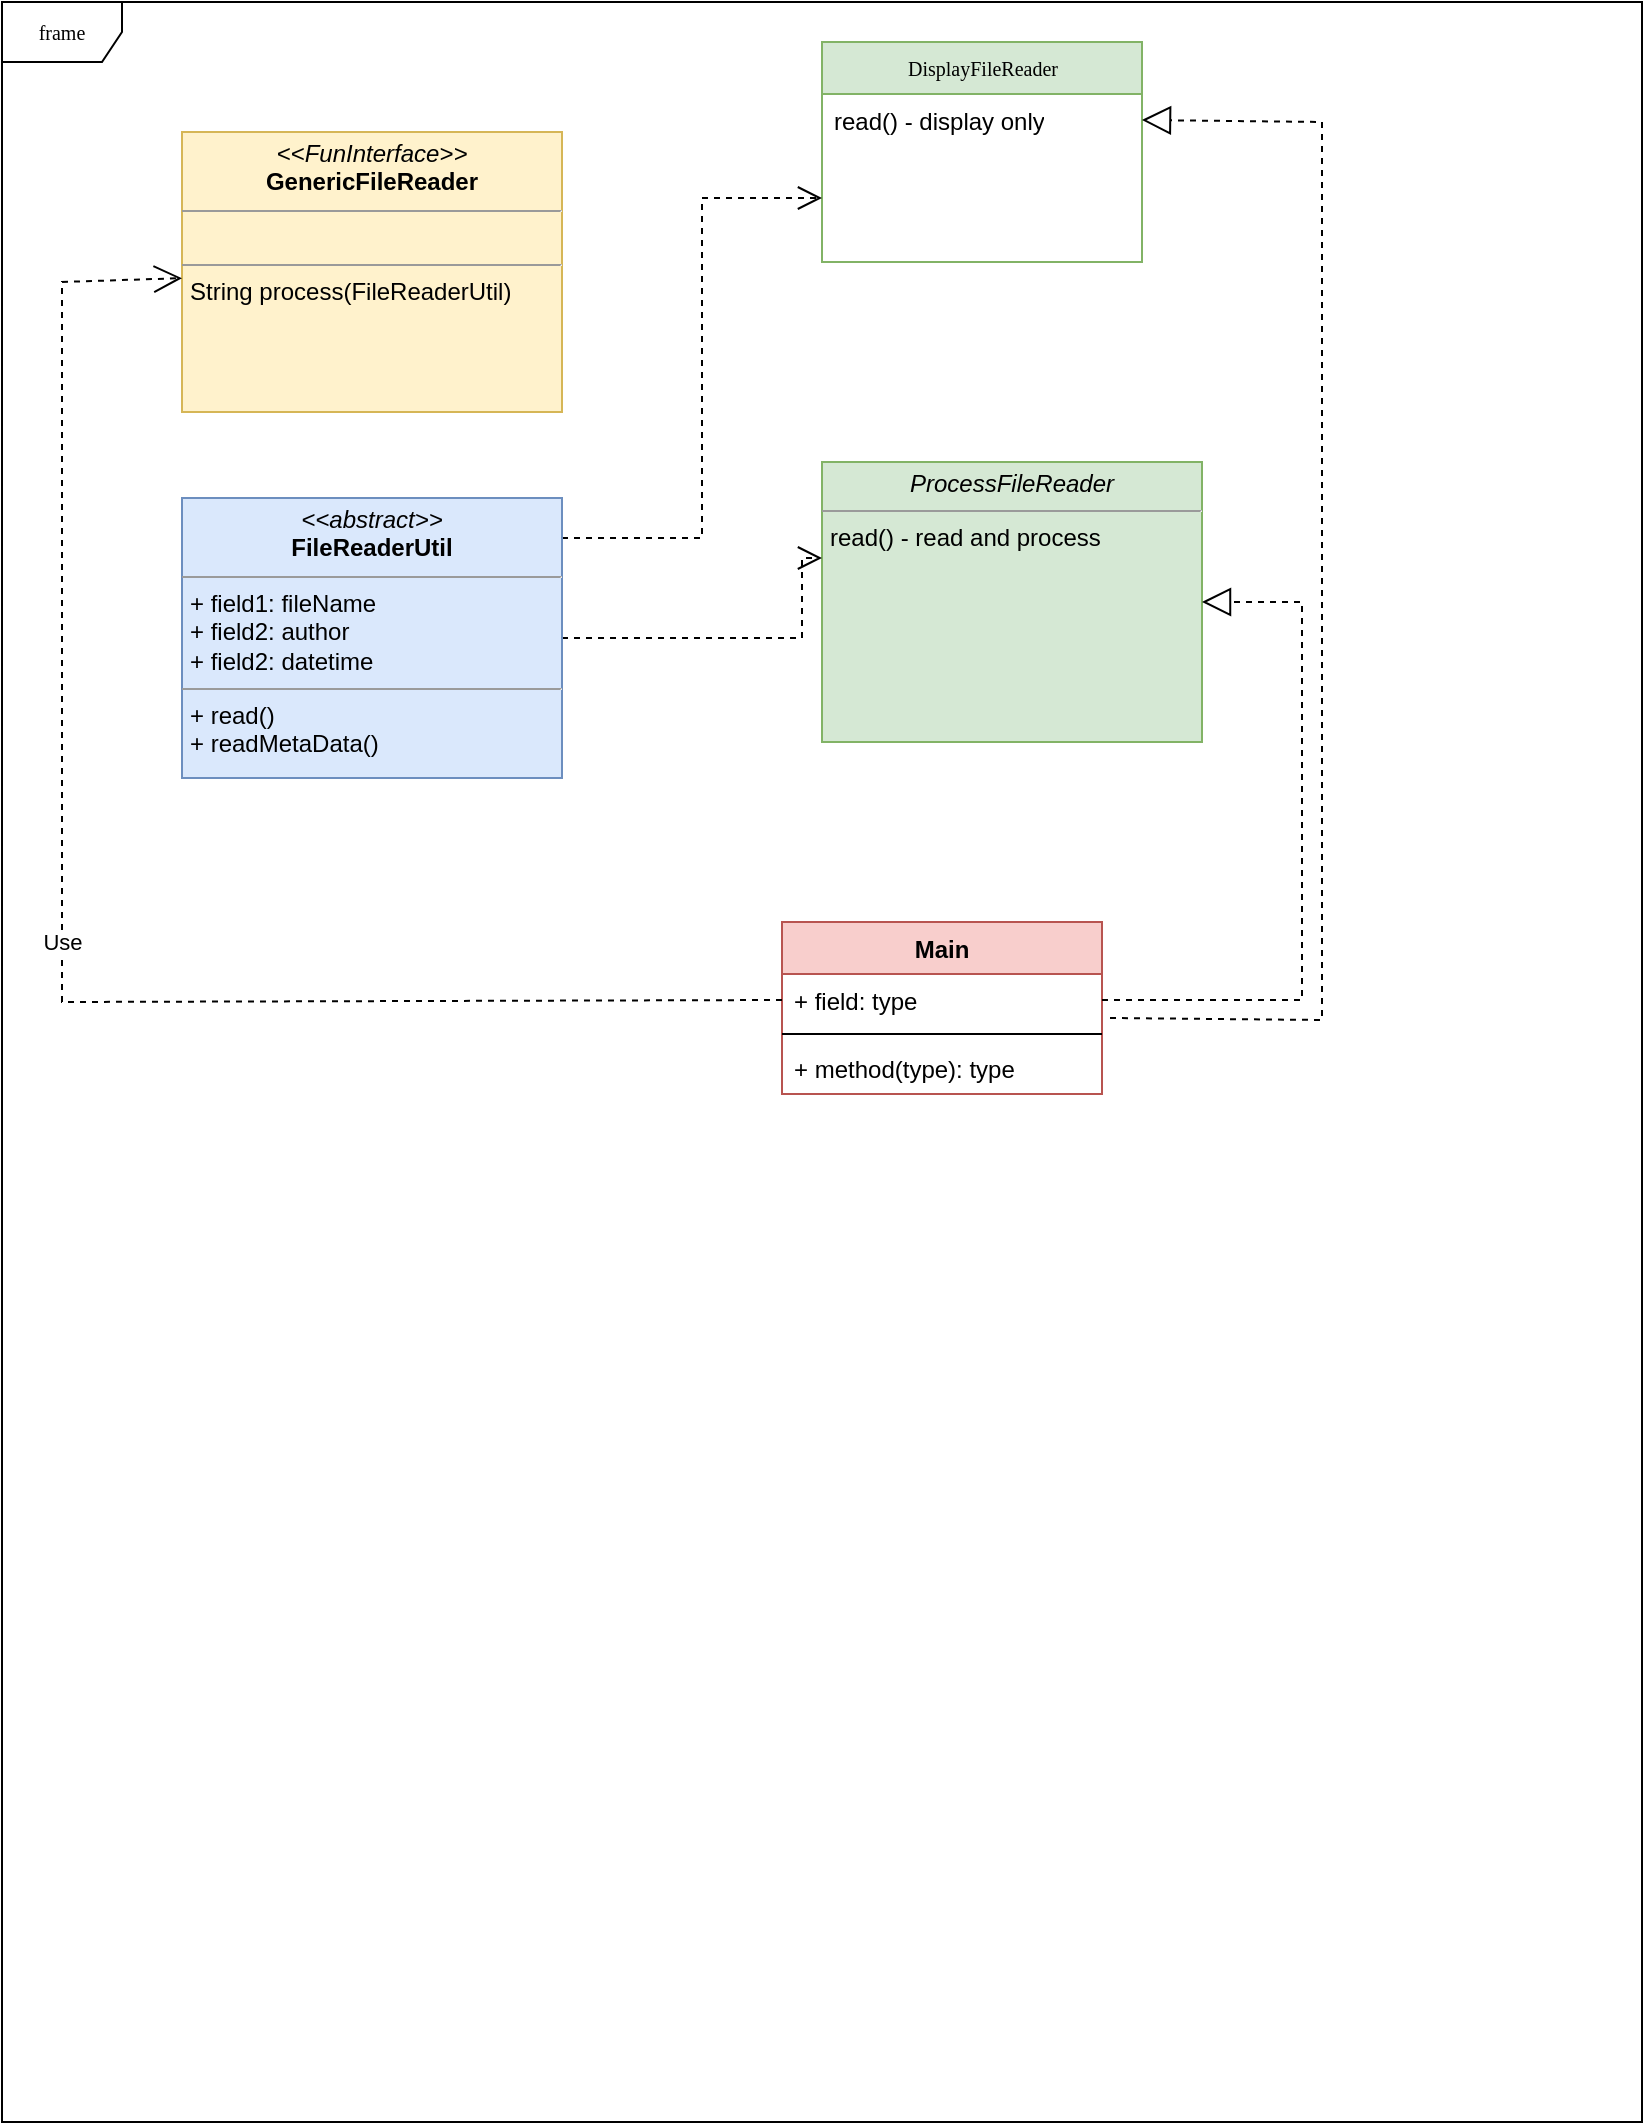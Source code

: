 <mxfile version="17.4.5" type="github"><diagram name="Page-1" id="c4acf3e9-155e-7222-9cf6-157b1a14988f"><mxGraphModel dx="2036" dy="644" grid="1" gridSize="10" guides="1" tooltips="1" connect="1" arrows="1" fold="1" page="1" pageScale="1" pageWidth="850" pageHeight="1100" background="none" math="0" shadow="0"><root><mxCell id="0"/><mxCell id="1" parent="0"/><mxCell id="17acba5748e5396b-1" value="frame" style="shape=umlFrame;whiteSpace=wrap;html=1;rounded=0;shadow=0;comic=0;labelBackgroundColor=none;strokeWidth=1;fontFamily=Verdana;fontSize=10;align=center;" parent="1" vertex="1"><mxGeometry x="-30" y="140" width="820" height="1060" as="geometry"/></mxCell><mxCell id="17acba5748e5396b-20" value="DisplayFileReader" style="swimlane;html=1;fontStyle=0;childLayout=stackLayout;horizontal=1;startSize=26;horizontalStack=0;resizeParent=1;resizeLast=0;collapsible=1;marginBottom=0;swimlaneFillColor=#ffffff;rounded=0;shadow=0;comic=0;labelBackgroundColor=none;strokeWidth=1;fontFamily=Verdana;fontSize=10;align=center;fillColor=#d5e8d4;strokeColor=#82b366;" parent="1" vertex="1"><mxGeometry x="380" y="160" width="160" height="110" as="geometry"/></mxCell><mxCell id="17acba5748e5396b-32" value="read() - display only" style="text;html=1;strokeColor=none;fillColor=none;align=left;verticalAlign=top;spacingLeft=4;spacingRight=4;whiteSpace=wrap;overflow=hidden;rotatable=0;points=[[0,0.5],[1,0.5]];portConstraint=eastwest;" parent="17acba5748e5396b-20" vertex="1"><mxGeometry y="26" width="160" height="26" as="geometry"/></mxCell><mxCell id="5d2195bd80daf111-15" value="&lt;p style=&quot;margin: 0px ; margin-top: 4px ; text-align: center&quot;&gt;&lt;i&gt;ProcessFileReader&lt;/i&gt;&lt;/p&gt;&lt;hr size=&quot;1&quot;&gt;&lt;p style=&quot;margin: 0px ; margin-left: 4px&quot;&gt;&lt;/p&gt;&lt;p style=&quot;margin: 0px ; margin-left: 4px&quot;&gt;read() - read and process&lt;/p&gt;" style="verticalAlign=top;align=left;overflow=fill;fontSize=12;fontFamily=Helvetica;html=1;rounded=0;shadow=0;comic=0;labelBackgroundColor=none;strokeWidth=1;fillColor=#d5e8d4;strokeColor=#82b366;" parent="1" vertex="1"><mxGeometry x="380" y="370" width="190" height="140" as="geometry"/></mxCell><mxCell id="5d2195bd80daf111-18" value="&lt;p style=&quot;margin: 0px ; margin-top: 4px ; text-align: center&quot;&gt;&lt;i&gt;&amp;lt;&amp;lt;FunInterface&amp;gt;&amp;gt;&lt;/i&gt;&lt;br&gt;&lt;b&gt;GenericFileReader&lt;/b&gt;&lt;/p&gt;&lt;hr size=&quot;1&quot;&gt;&lt;p style=&quot;margin: 0px ; margin-left: 4px&quot;&gt;&lt;br&gt;&lt;/p&gt;&lt;hr size=&quot;1&quot;&gt;&lt;p style=&quot;margin: 0px ; margin-left: 4px&quot;&gt;String process(FileReaderUtil)&lt;/p&gt;" style="verticalAlign=top;align=left;overflow=fill;fontSize=12;fontFamily=Helvetica;html=1;rounded=0;shadow=0;comic=0;labelBackgroundColor=none;strokeWidth=1;fillColor=#fff2cc;strokeColor=#d6b656;" parent="1" vertex="1"><mxGeometry x="60" y="205" width="190" height="140" as="geometry"/></mxCell><mxCell id="5d2195bd80daf111-23" style="edgeStyle=orthogonalEdgeStyle;rounded=0;html=1;dashed=1;labelBackgroundColor=none;startFill=0;endArrow=open;endFill=0;endSize=10;fontFamily=Verdana;fontSize=10;" parent="1" source="5d2195bd80daf111-19" target="17acba5748e5396b-20" edge="1"><mxGeometry relative="1" as="geometry"><Array as="points"><mxPoint x="320" y="408"/><mxPoint x="320" y="238"/></Array></mxGeometry></mxCell><mxCell id="5d2195bd80daf111-25" style="edgeStyle=orthogonalEdgeStyle;rounded=0;html=1;dashed=1;labelBackgroundColor=none;startFill=0;endArrow=open;endFill=0;endSize=10;fontFamily=Verdana;fontSize=10;" parent="1" source="5d2195bd80daf111-19" target="5d2195bd80daf111-15" edge="1"><mxGeometry relative="1" as="geometry"><Array as="points"><mxPoint x="370" y="458"/><mxPoint x="370" y="418"/></Array></mxGeometry></mxCell><mxCell id="5d2195bd80daf111-19" value="&lt;p style=&quot;margin: 0px ; margin-top: 4px ; text-align: center&quot;&gt;&lt;i&gt;&amp;lt;&amp;lt;abstract&amp;gt;&amp;gt;&lt;/i&gt;&lt;br&gt;&lt;b&gt;FileReaderUtil&lt;/b&gt;&lt;/p&gt;&lt;hr size=&quot;1&quot;&gt;&lt;p style=&quot;margin: 0px ; margin-left: 4px&quot;&gt;+ field1: fileName&lt;br&gt;+ field2: author&lt;/p&gt;&lt;p style=&quot;margin: 0px ; margin-left: 4px&quot;&gt;+ field2: datetime&lt;br&gt;&lt;/p&gt;&lt;hr size=&quot;1&quot;&gt;&lt;p style=&quot;margin: 0px ; margin-left: 4px&quot;&gt;+ read()&lt;/p&gt;&lt;p style=&quot;margin: 0px ; margin-left: 4px&quot;&gt;+ readMetaData()&amp;nbsp;&lt;br&gt;&lt;br&gt;&lt;/p&gt;" style="verticalAlign=top;align=left;overflow=fill;fontSize=12;fontFamily=Helvetica;html=1;rounded=0;shadow=0;comic=0;labelBackgroundColor=none;strokeWidth=1;fillColor=#dae8fc;strokeColor=#6c8ebf;" parent="1" vertex="1"><mxGeometry x="60" y="388" width="190" height="140" as="geometry"/></mxCell><mxCell id="QHvhWSadfUAAqNmm4F1t-1" value="Main" style="swimlane;fontStyle=1;align=center;verticalAlign=top;childLayout=stackLayout;horizontal=1;startSize=26;horizontalStack=0;resizeParent=1;resizeParentMax=0;resizeLast=0;collapsible=1;marginBottom=0;fillColor=#f8cecc;strokeColor=#b85450;" vertex="1" parent="1"><mxGeometry x="360" y="600" width="160" height="86" as="geometry"/></mxCell><mxCell id="QHvhWSadfUAAqNmm4F1t-2" value="+ field: type" style="text;strokeColor=none;fillColor=none;align=left;verticalAlign=top;spacingLeft=4;spacingRight=4;overflow=hidden;rotatable=0;points=[[0,0.5],[1,0.5]];portConstraint=eastwest;" vertex="1" parent="QHvhWSadfUAAqNmm4F1t-1"><mxGeometry y="26" width="160" height="26" as="geometry"/></mxCell><mxCell id="QHvhWSadfUAAqNmm4F1t-3" value="" style="line;strokeWidth=1;fillColor=none;align=left;verticalAlign=middle;spacingTop=-1;spacingLeft=3;spacingRight=3;rotatable=0;labelPosition=right;points=[];portConstraint=eastwest;" vertex="1" parent="QHvhWSadfUAAqNmm4F1t-1"><mxGeometry y="52" width="160" height="8" as="geometry"/></mxCell><mxCell id="QHvhWSadfUAAqNmm4F1t-4" value="+ method(type): type" style="text;strokeColor=none;fillColor=none;align=left;verticalAlign=top;spacingLeft=4;spacingRight=4;overflow=hidden;rotatable=0;points=[[0,0.5],[1,0.5]];portConstraint=eastwest;" vertex="1" parent="QHvhWSadfUAAqNmm4F1t-1"><mxGeometry y="60" width="160" height="26" as="geometry"/></mxCell><mxCell id="QHvhWSadfUAAqNmm4F1t-8" value="Use" style="endArrow=open;endSize=12;dashed=1;html=1;rounded=0;exitX=0;exitY=0.5;exitDx=0;exitDy=0;" edge="1" parent="1" source="QHvhWSadfUAAqNmm4F1t-2" target="5d2195bd80daf111-18"><mxGeometry width="160" relative="1" as="geometry"><mxPoint x="340" y="510" as="sourcePoint"/><mxPoint x="500" y="510" as="targetPoint"/><Array as="points"><mxPoint y="640"/><mxPoint y="280"/></Array></mxGeometry></mxCell><mxCell id="QHvhWSadfUAAqNmm4F1t-9" value="" style="endArrow=block;dashed=1;endFill=0;endSize=12;html=1;rounded=0;exitX=1;exitY=0.5;exitDx=0;exitDy=0;" edge="1" parent="1" source="QHvhWSadfUAAqNmm4F1t-2" target="5d2195bd80daf111-15"><mxGeometry width="160" relative="1" as="geometry"><mxPoint x="340" y="460" as="sourcePoint"/><mxPoint x="500" y="460" as="targetPoint"/><Array as="points"><mxPoint x="620" y="639"/><mxPoint x="620" y="440"/></Array></mxGeometry></mxCell><mxCell id="QHvhWSadfUAAqNmm4F1t-10" value="" style="endArrow=block;dashed=1;endFill=0;endSize=12;html=1;rounded=0;exitX=1.025;exitY=0.846;exitDx=0;exitDy=0;entryX=1;entryY=0.5;entryDx=0;entryDy=0;exitPerimeter=0;" edge="1" parent="1" source="QHvhWSadfUAAqNmm4F1t-2" target="17acba5748e5396b-32"><mxGeometry width="160" relative="1" as="geometry"><mxPoint x="530" y="649" as="sourcePoint"/><mxPoint x="580" y="450" as="targetPoint"/><Array as="points"><mxPoint x="630" y="649"/><mxPoint x="630" y="200"/></Array></mxGeometry></mxCell></root></mxGraphModel></diagram></mxfile>